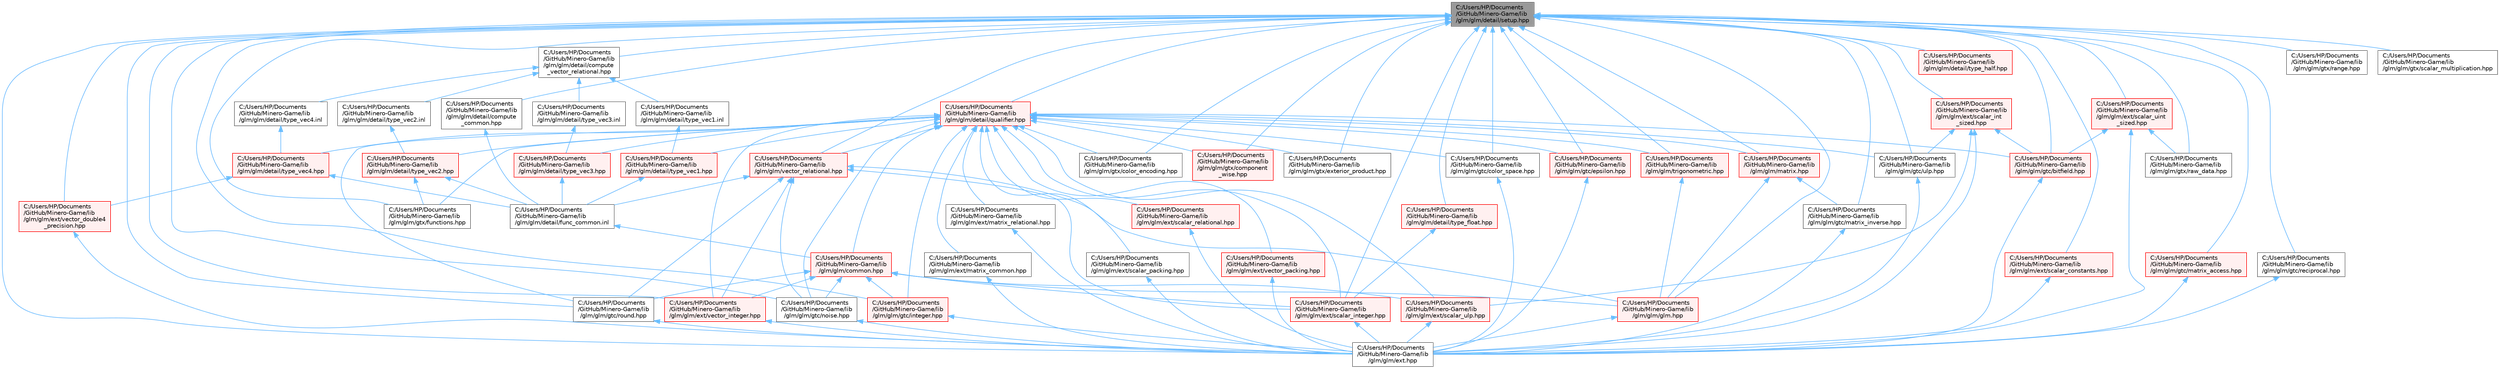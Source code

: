 digraph "C:/Users/HP/Documents/GitHub/Minero-Game/lib/glm/glm/detail/setup.hpp"
{
 // LATEX_PDF_SIZE
  bgcolor="transparent";
  edge [fontname=Helvetica,fontsize=10,labelfontname=Helvetica,labelfontsize=10];
  node [fontname=Helvetica,fontsize=10,shape=box,height=0.2,width=0.4];
  Node1 [id="Node000001",label="C:/Users/HP/Documents\l/GitHub/Minero-Game/lib\l/glm/glm/detail/setup.hpp",height=0.2,width=0.4,color="gray40", fillcolor="grey60", style="filled", fontcolor="black",tooltip=" "];
  Node1 -> Node2 [id="edge243_Node000001_Node000002",dir="back",color="steelblue1",style="solid",tooltip=" "];
  Node2 [id="Node000002",label="C:/Users/HP/Documents\l/GitHub/Minero-Game/lib\l/glm/glm/detail/compute\l_common.hpp",height=0.2,width=0.4,color="grey40", fillcolor="white", style="filled",URL="$lib_2glm_2glm_2detail_2compute__common_8hpp.html",tooltip=" "];
  Node2 -> Node3 [id="edge244_Node000002_Node000003",dir="back",color="steelblue1",style="solid",tooltip=" "];
  Node3 [id="Node000003",label="C:/Users/HP/Documents\l/GitHub/Minero-Game/lib\l/glm/glm/detail/func_common.inl",height=0.2,width=0.4,color="grey40", fillcolor="white", style="filled",URL="$lib_2glm_2glm_2detail_2func__common_8inl.html",tooltip=" "];
  Node3 -> Node4 [id="edge245_Node000003_Node000004",dir="back",color="steelblue1",style="solid",tooltip=" "];
  Node4 [id="Node000004",label="C:/Users/HP/Documents\l/GitHub/Minero-Game/lib\l/glm/glm/common.hpp",height=0.2,width=0.4,color="red", fillcolor="#FFF0F0", style="filled",URL="$lib_2glm_2glm_2common_8hpp.html",tooltip=" "];
  Node4 -> Node145 [id="edge246_Node000004_Node000145",dir="back",color="steelblue1",style="solid",tooltip=" "];
  Node145 [id="Node000145",label="C:/Users/HP/Documents\l/GitHub/Minero-Game/lib\l/glm/glm/ext/scalar_integer.hpp",height=0.2,width=0.4,color="red", fillcolor="#FFF0F0", style="filled",URL="$lib_2glm_2glm_2ext_2scalar__integer_8hpp.html",tooltip=" "];
  Node145 -> Node7 [id="edge247_Node000145_Node000007",dir="back",color="steelblue1",style="solid",tooltip=" "];
  Node7 [id="Node000007",label="C:/Users/HP/Documents\l/GitHub/Minero-Game/lib\l/glm/glm/ext.hpp",height=0.2,width=0.4,color="grey40", fillcolor="white", style="filled",URL="$lib_2glm_2glm_2ext_8hpp.html",tooltip=" "];
  Node4 -> Node153 [id="edge248_Node000004_Node000153",dir="back",color="steelblue1",style="solid",tooltip=" "];
  Node153 [id="Node000153",label="C:/Users/HP/Documents\l/GitHub/Minero-Game/lib\l/glm/glm/ext/scalar_ulp.hpp",height=0.2,width=0.4,color="red", fillcolor="#FFF0F0", style="filled",URL="$lib_2glm_2glm_2ext_2scalar__ulp_8hpp.html",tooltip=" "];
  Node153 -> Node7 [id="edge249_Node000153_Node000007",dir="back",color="steelblue1",style="solid",tooltip=" "];
  Node4 -> Node147 [id="edge250_Node000004_Node000147",dir="back",color="steelblue1",style="solid",tooltip=" "];
  Node147 [id="Node000147",label="C:/Users/HP/Documents\l/GitHub/Minero-Game/lib\l/glm/glm/ext/vector_integer.hpp",height=0.2,width=0.4,color="red", fillcolor="#FFF0F0", style="filled",URL="$lib_2glm_2glm_2ext_2vector__integer_8hpp.html",tooltip=" "];
  Node147 -> Node7 [id="edge251_Node000147_Node000007",dir="back",color="steelblue1",style="solid",tooltip=" "];
  Node4 -> Node20 [id="edge252_Node000004_Node000020",dir="back",color="steelblue1",style="solid",tooltip=" "];
  Node20 [id="Node000020",label="C:/Users/HP/Documents\l/GitHub/Minero-Game/lib\l/glm/glm/glm.hpp",height=0.2,width=0.4,color="red", fillcolor="#FFF0F0", style="filled",URL="$lib_2glm_2glm_2glm_8hpp.html",tooltip=" "];
  Node20 -> Node7 [id="edge253_Node000020_Node000007",dir="back",color="steelblue1",style="solid",tooltip=" "];
  Node4 -> Node165 [id="edge254_Node000004_Node000165",dir="back",color="steelblue1",style="solid",tooltip=" "];
  Node165 [id="Node000165",label="C:/Users/HP/Documents\l/GitHub/Minero-Game/lib\l/glm/glm/gtc/integer.hpp",height=0.2,width=0.4,color="red", fillcolor="#FFF0F0", style="filled",URL="$lib_2glm_2glm_2gtc_2integer_8hpp.html",tooltip=" "];
  Node165 -> Node7 [id="edge255_Node000165_Node000007",dir="back",color="steelblue1",style="solid",tooltip=" "];
  Node4 -> Node6 [id="edge256_Node000004_Node000006",dir="back",color="steelblue1",style="solid",tooltip=" "];
  Node6 [id="Node000006",label="C:/Users/HP/Documents\l/GitHub/Minero-Game/lib\l/glm/glm/gtc/noise.hpp",height=0.2,width=0.4,color="grey40", fillcolor="white", style="filled",URL="$lib_2glm_2glm_2gtc_2noise_8hpp.html",tooltip=" "];
  Node6 -> Node7 [id="edge257_Node000006_Node000007",dir="back",color="steelblue1",style="solid",tooltip=" "];
  Node4 -> Node149 [id="edge258_Node000004_Node000149",dir="back",color="steelblue1",style="solid",tooltip=" "];
  Node149 [id="Node000149",label="C:/Users/HP/Documents\l/GitHub/Minero-Game/lib\l/glm/glm/gtc/round.hpp",height=0.2,width=0.4,color="grey40", fillcolor="white", style="filled",URL="$lib_2glm_2glm_2gtc_2round_8hpp.html",tooltip=" "];
  Node149 -> Node7 [id="edge259_Node000149_Node000007",dir="back",color="steelblue1",style="solid",tooltip=" "];
  Node1 -> Node168 [id="edge260_Node000001_Node000168",dir="back",color="steelblue1",style="solid",tooltip=" "];
  Node168 [id="Node000168",label="C:/Users/HP/Documents\l/GitHub/Minero-Game/lib\l/glm/glm/detail/compute\l_vector_relational.hpp",height=0.2,width=0.4,color="grey40", fillcolor="white", style="filled",URL="$lib_2glm_2glm_2detail_2compute__vector__relational_8hpp.html",tooltip=" "];
  Node168 -> Node169 [id="edge261_Node000168_Node000169",dir="back",color="steelblue1",style="solid",tooltip=" "];
  Node169 [id="Node000169",label="C:/Users/HP/Documents\l/GitHub/Minero-Game/lib\l/glm/glm/detail/type_vec1.inl",height=0.2,width=0.4,color="grey40", fillcolor="white", style="filled",URL="$lib_2glm_2glm_2detail_2type__vec1_8inl.html",tooltip=" "];
  Node169 -> Node170 [id="edge262_Node000169_Node000170",dir="back",color="steelblue1",style="solid",tooltip=" "];
  Node170 [id="Node000170",label="C:/Users/HP/Documents\l/GitHub/Minero-Game/lib\l/glm/glm/detail/type_vec1.hpp",height=0.2,width=0.4,color="red", fillcolor="#FFF0F0", style="filled",URL="$lib_2glm_2glm_2detail_2type__vec1_8hpp.html",tooltip=" "];
  Node170 -> Node3 [id="edge263_Node000170_Node000003",dir="back",color="steelblue1",style="solid",tooltip=" "];
  Node168 -> Node186 [id="edge264_Node000168_Node000186",dir="back",color="steelblue1",style="solid",tooltip=" "];
  Node186 [id="Node000186",label="C:/Users/HP/Documents\l/GitHub/Minero-Game/lib\l/glm/glm/detail/type_vec2.inl",height=0.2,width=0.4,color="grey40", fillcolor="white", style="filled",URL="$lib_2glm_2glm_2detail_2type__vec2_8inl.html",tooltip=" "];
  Node186 -> Node187 [id="edge265_Node000186_Node000187",dir="back",color="steelblue1",style="solid",tooltip=" "];
  Node187 [id="Node000187",label="C:/Users/HP/Documents\l/GitHub/Minero-Game/lib\l/glm/glm/detail/type_vec2.hpp",height=0.2,width=0.4,color="red", fillcolor="#FFF0F0", style="filled",URL="$lib_2glm_2glm_2detail_2type__vec2_8hpp.html",tooltip=" "];
  Node187 -> Node3 [id="edge266_Node000187_Node000003",dir="back",color="steelblue1",style="solid",tooltip=" "];
  Node187 -> Node174 [id="edge267_Node000187_Node000174",dir="back",color="steelblue1",style="solid",tooltip=" "];
  Node174 [id="Node000174",label="C:/Users/HP/Documents\l/GitHub/Minero-Game/lib\l/glm/glm/gtx/functions.hpp",height=0.2,width=0.4,color="grey40", fillcolor="white", style="filled",URL="$lib_2glm_2glm_2gtx_2functions_8hpp.html",tooltip=" "];
  Node168 -> Node233 [id="edge268_Node000168_Node000233",dir="back",color="steelblue1",style="solid",tooltip=" "];
  Node233 [id="Node000233",label="C:/Users/HP/Documents\l/GitHub/Minero-Game/lib\l/glm/glm/detail/type_vec3.inl",height=0.2,width=0.4,color="grey40", fillcolor="white", style="filled",URL="$lib_2glm_2glm_2detail_2type__vec3_8inl.html",tooltip=" "];
  Node233 -> Node234 [id="edge269_Node000233_Node000234",dir="back",color="steelblue1",style="solid",tooltip=" "];
  Node234 [id="Node000234",label="C:/Users/HP/Documents\l/GitHub/Minero-Game/lib\l/glm/glm/detail/type_vec3.hpp",height=0.2,width=0.4,color="red", fillcolor="#FFF0F0", style="filled",URL="$lib_2glm_2glm_2detail_2type__vec3_8hpp.html",tooltip=" "];
  Node234 -> Node3 [id="edge270_Node000234_Node000003",dir="back",color="steelblue1",style="solid",tooltip=" "];
  Node168 -> Node267 [id="edge271_Node000168_Node000267",dir="back",color="steelblue1",style="solid",tooltip=" "];
  Node267 [id="Node000267",label="C:/Users/HP/Documents\l/GitHub/Minero-Game/lib\l/glm/glm/detail/type_vec4.inl",height=0.2,width=0.4,color="grey40", fillcolor="white", style="filled",URL="$lib_2glm_2glm_2detail_2type__vec4_8inl.html",tooltip=" "];
  Node267 -> Node268 [id="edge272_Node000267_Node000268",dir="back",color="steelblue1",style="solid",tooltip=" "];
  Node268 [id="Node000268",label="C:/Users/HP/Documents\l/GitHub/Minero-Game/lib\l/glm/glm/detail/type_vec4.hpp",height=0.2,width=0.4,color="red", fillcolor="#FFF0F0", style="filled",URL="$lib_2glm_2glm_2detail_2type__vec4_8hpp.html",tooltip=" "];
  Node268 -> Node3 [id="edge273_Node000268_Node000003",dir="back",color="steelblue1",style="solid",tooltip=" "];
  Node268 -> Node273 [id="edge274_Node000268_Node000273",dir="back",color="steelblue1",style="solid",tooltip=" "];
  Node273 [id="Node000273",label="C:/Users/HP/Documents\l/GitHub/Minero-Game/lib\l/glm/glm/ext/vector_double4\l_precision.hpp",height=0.2,width=0.4,color="red", fillcolor="#FFF0F0", style="filled",URL="$lib_2glm_2glm_2ext_2vector__double4__precision_8hpp.html",tooltip=" "];
  Node273 -> Node7 [id="edge275_Node000273_Node000007",dir="back",color="steelblue1",style="solid",tooltip=" "];
  Node1 -> Node280 [id="edge276_Node000001_Node000280",dir="back",color="steelblue1",style="solid",tooltip=" "];
  Node280 [id="Node000280",label="C:/Users/HP/Documents\l/GitHub/Minero-Game/lib\l/glm/glm/detail/qualifier.hpp",height=0.2,width=0.4,color="red", fillcolor="#FFF0F0", style="filled",URL="$lib_2glm_2glm_2detail_2qualifier_8hpp.html",tooltip=" "];
  Node280 -> Node4 [id="edge277_Node000280_Node000004",dir="back",color="steelblue1",style="solid",tooltip=" "];
  Node280 -> Node170 [id="edge278_Node000280_Node000170",dir="back",color="steelblue1",style="solid",tooltip=" "];
  Node280 -> Node187 [id="edge279_Node000280_Node000187",dir="back",color="steelblue1",style="solid",tooltip=" "];
  Node280 -> Node234 [id="edge280_Node000280_Node000234",dir="back",color="steelblue1",style="solid",tooltip=" "];
  Node280 -> Node268 [id="edge281_Node000280_Node000268",dir="back",color="steelblue1",style="solid",tooltip=" "];
  Node280 -> Node122 [id="edge282_Node000280_Node000122",dir="back",color="steelblue1",style="solid",tooltip=" "];
  Node122 [id="Node000122",label="C:/Users/HP/Documents\l/GitHub/Minero-Game/lib\l/glm/glm/ext/matrix_common.hpp",height=0.2,width=0.4,color="grey40", fillcolor="white", style="filled",URL="$lib_2glm_2glm_2ext_2matrix__common_8hpp.html",tooltip=" "];
  Node122 -> Node7 [id="edge283_Node000122_Node000007",dir="back",color="steelblue1",style="solid",tooltip=" "];
  Node280 -> Node142 [id="edge284_Node000280_Node000142",dir="back",color="steelblue1",style="solid",tooltip=" "];
  Node142 [id="Node000142",label="C:/Users/HP/Documents\l/GitHub/Minero-Game/lib\l/glm/glm/ext/matrix_relational.hpp",height=0.2,width=0.4,color="grey40", fillcolor="white", style="filled",URL="$lib_2glm_2glm_2ext_2matrix__relational_8hpp.html",tooltip=" "];
  Node142 -> Node7 [id="edge285_Node000142_Node000007",dir="back",color="steelblue1",style="solid",tooltip=" "];
  Node280 -> Node145 [id="edge286_Node000280_Node000145",dir="back",color="steelblue1",style="solid",tooltip=" "];
  Node280 -> Node281 [id="edge287_Node000280_Node000281",dir="back",color="steelblue1",style="solid",tooltip=" "];
  Node281 [id="Node000281",label="C:/Users/HP/Documents\l/GitHub/Minero-Game/lib\l/glm/glm/ext/scalar_packing.hpp",height=0.2,width=0.4,color="grey40", fillcolor="white", style="filled",URL="$lib_2glm_2glm_2ext_2scalar__packing_8hpp.html",tooltip=" "];
  Node281 -> Node7 [id="edge288_Node000281_Node000007",dir="back",color="steelblue1",style="solid",tooltip=" "];
  Node280 -> Node151 [id="edge289_Node000280_Node000151",dir="back",color="steelblue1",style="solid",tooltip=" "];
  Node151 [id="Node000151",label="C:/Users/HP/Documents\l/GitHub/Minero-Game/lib\l/glm/glm/ext/scalar_relational.hpp",height=0.2,width=0.4,color="red", fillcolor="#FFF0F0", style="filled",URL="$lib_2glm_2glm_2ext_2scalar__relational_8hpp.html",tooltip=" "];
  Node151 -> Node7 [id="edge290_Node000151_Node000007",dir="back",color="steelblue1",style="solid",tooltip=" "];
  Node280 -> Node153 [id="edge291_Node000280_Node000153",dir="back",color="steelblue1",style="solid",tooltip=" "];
  Node280 -> Node147 [id="edge292_Node000280_Node000147",dir="back",color="steelblue1",style="solid",tooltip=" "];
  Node280 -> Node282 [id="edge293_Node000280_Node000282",dir="back",color="steelblue1",style="solid",tooltip=" "];
  Node282 [id="Node000282",label="C:/Users/HP/Documents\l/GitHub/Minero-Game/lib\l/glm/glm/ext/vector_packing.hpp",height=0.2,width=0.4,color="red", fillcolor="#FFF0F0", style="filled",URL="$lib_2glm_2glm_2ext_2vector__packing_8hpp.html",tooltip=" "];
  Node282 -> Node7 [id="edge294_Node000282_Node000007",dir="back",color="steelblue1",style="solid",tooltip=" "];
  Node280 -> Node85 [id="edge295_Node000280_Node000085",dir="back",color="steelblue1",style="solid",tooltip=" "];
  Node85 [id="Node000085",label="C:/Users/HP/Documents\l/GitHub/Minero-Game/lib\l/glm/glm/gtc/bitfield.hpp",height=0.2,width=0.4,color="red", fillcolor="#FFF0F0", style="filled",URL="$lib_2glm_2glm_2gtc_2bitfield_8hpp.html",tooltip=" "];
  Node85 -> Node7 [id="edge296_Node000085_Node000007",dir="back",color="steelblue1",style="solid",tooltip=" "];
  Node280 -> Node172 [id="edge297_Node000280_Node000172",dir="back",color="steelblue1",style="solid",tooltip=" "];
  Node172 [id="Node000172",label="C:/Users/HP/Documents\l/GitHub/Minero-Game/lib\l/glm/glm/gtc/color_space.hpp",height=0.2,width=0.4,color="grey40", fillcolor="white", style="filled",URL="$lib_2glm_2glm_2gtc_2color__space_8hpp.html",tooltip=" "];
  Node172 -> Node7 [id="edge298_Node000172_Node000007",dir="back",color="steelblue1",style="solid",tooltip=" "];
  Node280 -> Node161 [id="edge299_Node000280_Node000161",dir="back",color="steelblue1",style="solid",tooltip=" "];
  Node161 [id="Node000161",label="C:/Users/HP/Documents\l/GitHub/Minero-Game/lib\l/glm/glm/gtc/epsilon.hpp",height=0.2,width=0.4,color="red", fillcolor="#FFF0F0", style="filled",URL="$lib_2glm_2glm_2gtc_2epsilon_8hpp.html",tooltip=" "];
  Node161 -> Node7 [id="edge300_Node000161_Node000007",dir="back",color="steelblue1",style="solid",tooltip=" "];
  Node280 -> Node165 [id="edge301_Node000280_Node000165",dir="back",color="steelblue1",style="solid",tooltip=" "];
  Node280 -> Node6 [id="edge302_Node000280_Node000006",dir="back",color="steelblue1",style="solid",tooltip=" "];
  Node280 -> Node149 [id="edge303_Node000280_Node000149",dir="back",color="steelblue1",style="solid",tooltip=" "];
  Node280 -> Node156 [id="edge304_Node000280_Node000156",dir="back",color="steelblue1",style="solid",tooltip=" "];
  Node156 [id="Node000156",label="C:/Users/HP/Documents\l/GitHub/Minero-Game/lib\l/glm/glm/gtc/ulp.hpp",height=0.2,width=0.4,color="grey40", fillcolor="white", style="filled",URL="$lib_2glm_2glm_2gtc_2ulp_8hpp.html",tooltip=" "];
  Node156 -> Node7 [id="edge305_Node000156_Node000007",dir="back",color="steelblue1",style="solid",tooltip=" "];
  Node280 -> Node257 [id="edge306_Node000280_Node000257",dir="back",color="steelblue1",style="solid",tooltip=" "];
  Node257 [id="Node000257",label="C:/Users/HP/Documents\l/GitHub/Minero-Game/lib\l/glm/glm/gtx/color_encoding.hpp",height=0.2,width=0.4,color="grey40", fillcolor="white", style="filled",URL="$lib_2glm_2glm_2gtx_2color__encoding_8hpp.html",tooltip=" "];
  Node280 -> Node284 [id="edge307_Node000280_Node000284",dir="back",color="steelblue1",style="solid",tooltip=" "];
  Node284 [id="Node000284",label="C:/Users/HP/Documents\l/GitHub/Minero-Game/lib\l/glm/glm/gtx/component\l_wise.hpp",height=0.2,width=0.4,color="red", fillcolor="#FFF0F0", style="filled",URL="$lib_2glm_2glm_2gtx_2component__wise_8hpp.html",tooltip=" "];
  Node280 -> Node285 [id="edge308_Node000280_Node000285",dir="back",color="steelblue1",style="solid",tooltip=" "];
  Node285 [id="Node000285",label="C:/Users/HP/Documents\l/GitHub/Minero-Game/lib\l/glm/glm/gtx/exterior_product.hpp",height=0.2,width=0.4,color="grey40", fillcolor="white", style="filled",URL="$lib_2glm_2glm_2gtx_2exterior__product_8hpp.html",tooltip=" "];
  Node280 -> Node174 [id="edge309_Node000280_Node000174",dir="back",color="steelblue1",style="solid",tooltip=" "];
  Node280 -> Node11 [id="edge310_Node000280_Node000011",dir="back",color="steelblue1",style="solid",tooltip=" "];
  Node11 [id="Node000011",label="C:/Users/HP/Documents\l/GitHub/Minero-Game/lib\l/glm/glm/matrix.hpp",height=0.2,width=0.4,color="red", fillcolor="#FFF0F0", style="filled",URL="$lib_2glm_2glm_2matrix_8hpp.html",tooltip=" "];
  Node11 -> Node20 [id="edge311_Node000011_Node000020",dir="back",color="steelblue1",style="solid",tooltip=" "];
  Node11 -> Node70 [id="edge312_Node000011_Node000070",dir="back",color="steelblue1",style="solid",tooltip=" "];
  Node70 [id="Node000070",label="C:/Users/HP/Documents\l/GitHub/Minero-Game/lib\l/glm/glm/gtc/matrix_inverse.hpp",height=0.2,width=0.4,color="grey40", fillcolor="white", style="filled",URL="$lib_2glm_2glm_2gtc_2matrix__inverse_8hpp.html",tooltip=" "];
  Node70 -> Node7 [id="edge313_Node000070_Node000007",dir="back",color="steelblue1",style="solid",tooltip=" "];
  Node280 -> Node287 [id="edge314_Node000280_Node000287",dir="back",color="steelblue1",style="solid",tooltip=" "];
  Node287 [id="Node000287",label="C:/Users/HP/Documents\l/GitHub/Minero-Game/lib\l/glm/glm/trigonometric.hpp",height=0.2,width=0.4,color="red", fillcolor="#FFF0F0", style="filled",URL="$lib_2glm_2glm_2trigonometric_8hpp.html",tooltip=" "];
  Node287 -> Node20 [id="edge315_Node000287_Node000020",dir="back",color="steelblue1",style="solid",tooltip=" "];
  Node280 -> Node291 [id="edge316_Node000280_Node000291",dir="back",color="steelblue1",style="solid",tooltip=" "];
  Node291 [id="Node000291",label="C:/Users/HP/Documents\l/GitHub/Minero-Game/lib\l/glm/glm/vector_relational.hpp",height=0.2,width=0.4,color="red", fillcolor="#FFF0F0", style="filled",URL="$lib_2glm_2glm_2vector__relational_8hpp.html",tooltip=" "];
  Node291 -> Node3 [id="edge317_Node000291_Node000003",dir="back",color="steelblue1",style="solid",tooltip=" "];
  Node291 -> Node145 [id="edge318_Node000291_Node000145",dir="back",color="steelblue1",style="solid",tooltip=" "];
  Node291 -> Node147 [id="edge319_Node000291_Node000147",dir="back",color="steelblue1",style="solid",tooltip=" "];
  Node291 -> Node20 [id="edge320_Node000291_Node000020",dir="back",color="steelblue1",style="solid",tooltip=" "];
  Node291 -> Node6 [id="edge321_Node000291_Node000006",dir="back",color="steelblue1",style="solid",tooltip=" "];
  Node291 -> Node149 [id="edge322_Node000291_Node000149",dir="back",color="steelblue1",style="solid",tooltip=" "];
  Node1 -> Node294 [id="edge323_Node000001_Node000294",dir="back",color="steelblue1",style="solid",tooltip=" "];
  Node294 [id="Node000294",label="C:/Users/HP/Documents\l/GitHub/Minero-Game/lib\l/glm/glm/detail/type_float.hpp",height=0.2,width=0.4,color="red", fillcolor="#FFF0F0", style="filled",URL="$lib_2glm_2glm_2detail_2type__float_8hpp.html",tooltip=" "];
  Node294 -> Node145 [id="edge324_Node000294_Node000145",dir="back",color="steelblue1",style="solid",tooltip=" "];
  Node1 -> Node296 [id="edge325_Node000001_Node000296",dir="back",color="steelblue1",style="solid",tooltip=" "];
  Node296 [id="Node000296",label="C:/Users/HP/Documents\l/GitHub/Minero-Game/lib\l/glm/glm/detail/type_half.hpp",height=0.2,width=0.4,color="red", fillcolor="#FFF0F0", style="filled",URL="$lib_2glm_2glm_2detail_2type__half_8hpp.html",tooltip=" "];
  Node1 -> Node7 [id="edge326_Node000001_Node000007",dir="back",color="steelblue1",style="solid",tooltip=" "];
  Node1 -> Node297 [id="edge327_Node000001_Node000297",dir="back",color="steelblue1",style="solid",tooltip=" "];
  Node297 [id="Node000297",label="C:/Users/HP/Documents\l/GitHub/Minero-Game/lib\l/glm/glm/ext/scalar_constants.hpp",height=0.2,width=0.4,color="red", fillcolor="#FFF0F0", style="filled",URL="$lib_2glm_2glm_2ext_2scalar__constants_8hpp.html",tooltip=" "];
  Node297 -> Node7 [id="edge328_Node000297_Node000007",dir="back",color="steelblue1",style="solid",tooltip=" "];
  Node1 -> Node304 [id="edge329_Node000001_Node000304",dir="back",color="steelblue1",style="solid",tooltip=" "];
  Node304 [id="Node000304",label="C:/Users/HP/Documents\l/GitHub/Minero-Game/lib\l/glm/glm/ext/scalar_int\l_sized.hpp",height=0.2,width=0.4,color="red", fillcolor="#FFF0F0", style="filled",URL="$lib_2glm_2glm_2ext_2scalar__int__sized_8hpp.html",tooltip=" "];
  Node304 -> Node7 [id="edge330_Node000304_Node000007",dir="back",color="steelblue1",style="solid",tooltip=" "];
  Node304 -> Node153 [id="edge331_Node000304_Node000153",dir="back",color="steelblue1",style="solid",tooltip=" "];
  Node304 -> Node85 [id="edge332_Node000304_Node000085",dir="back",color="steelblue1",style="solid",tooltip=" "];
  Node304 -> Node156 [id="edge333_Node000304_Node000156",dir="back",color="steelblue1",style="solid",tooltip=" "];
  Node1 -> Node145 [id="edge334_Node000001_Node000145",dir="back",color="steelblue1",style="solid",tooltip=" "];
  Node1 -> Node305 [id="edge335_Node000001_Node000305",dir="back",color="steelblue1",style="solid",tooltip=" "];
  Node305 [id="Node000305",label="C:/Users/HP/Documents\l/GitHub/Minero-Game/lib\l/glm/glm/ext/scalar_uint\l_sized.hpp",height=0.2,width=0.4,color="red", fillcolor="#FFF0F0", style="filled",URL="$lib_2glm_2glm_2ext_2scalar__uint__sized_8hpp.html",tooltip=" "];
  Node305 -> Node7 [id="edge336_Node000305_Node000007",dir="back",color="steelblue1",style="solid",tooltip=" "];
  Node305 -> Node85 [id="edge337_Node000305_Node000085",dir="back",color="steelblue1",style="solid",tooltip=" "];
  Node305 -> Node306 [id="edge338_Node000305_Node000306",dir="back",color="steelblue1",style="solid",tooltip=" "];
  Node306 [id="Node000306",label="C:/Users/HP/Documents\l/GitHub/Minero-Game/lib\l/glm/glm/gtx/raw_data.hpp",height=0.2,width=0.4,color="grey40", fillcolor="white", style="filled",URL="$lib_2glm_2glm_2gtx_2raw__data_8hpp.html",tooltip=" "];
  Node1 -> Node273 [id="edge339_Node000001_Node000273",dir="back",color="steelblue1",style="solid",tooltip=" "];
  Node1 -> Node147 [id="edge340_Node000001_Node000147",dir="back",color="steelblue1",style="solid",tooltip=" "];
  Node1 -> Node20 [id="edge341_Node000001_Node000020",dir="back",color="steelblue1",style="solid",tooltip=" "];
  Node1 -> Node85 [id="edge342_Node000001_Node000085",dir="back",color="steelblue1",style="solid",tooltip=" "];
  Node1 -> Node172 [id="edge343_Node000001_Node000172",dir="back",color="steelblue1",style="solid",tooltip=" "];
  Node1 -> Node161 [id="edge344_Node000001_Node000161",dir="back",color="steelblue1",style="solid",tooltip=" "];
  Node1 -> Node165 [id="edge345_Node000001_Node000165",dir="back",color="steelblue1",style="solid",tooltip=" "];
  Node1 -> Node307 [id="edge346_Node000001_Node000307",dir="back",color="steelblue1",style="solid",tooltip=" "];
  Node307 [id="Node000307",label="C:/Users/HP/Documents\l/GitHub/Minero-Game/lib\l/glm/glm/gtc/matrix_access.hpp",height=0.2,width=0.4,color="red", fillcolor="#FFF0F0", style="filled",URL="$lib_2glm_2glm_2gtc_2matrix__access_8hpp.html",tooltip=" "];
  Node307 -> Node7 [id="edge347_Node000307_Node000007",dir="back",color="steelblue1",style="solid",tooltip=" "];
  Node1 -> Node70 [id="edge348_Node000001_Node000070",dir="back",color="steelblue1",style="solid",tooltip=" "];
  Node1 -> Node6 [id="edge349_Node000001_Node000006",dir="back",color="steelblue1",style="solid",tooltip=" "];
  Node1 -> Node289 [id="edge350_Node000001_Node000289",dir="back",color="steelblue1",style="solid",tooltip=" "];
  Node289 [id="Node000289",label="C:/Users/HP/Documents\l/GitHub/Minero-Game/lib\l/glm/glm/gtc/reciprocal.hpp",height=0.2,width=0.4,color="grey40", fillcolor="white", style="filled",URL="$lib_2glm_2glm_2gtc_2reciprocal_8hpp.html",tooltip=" "];
  Node289 -> Node7 [id="edge351_Node000289_Node000007",dir="back",color="steelblue1",style="solid",tooltip=" "];
  Node1 -> Node149 [id="edge352_Node000001_Node000149",dir="back",color="steelblue1",style="solid",tooltip=" "];
  Node1 -> Node156 [id="edge353_Node000001_Node000156",dir="back",color="steelblue1",style="solid",tooltip=" "];
  Node1 -> Node257 [id="edge354_Node000001_Node000257",dir="back",color="steelblue1",style="solid",tooltip=" "];
  Node1 -> Node284 [id="edge355_Node000001_Node000284",dir="back",color="steelblue1",style="solid",tooltip=" "];
  Node1 -> Node285 [id="edge356_Node000001_Node000285",dir="back",color="steelblue1",style="solid",tooltip=" "];
  Node1 -> Node174 [id="edge357_Node000001_Node000174",dir="back",color="steelblue1",style="solid",tooltip=" "];
  Node1 -> Node73 [id="edge358_Node000001_Node000073",dir="back",color="steelblue1",style="solid",tooltip=" "];
  Node73 [id="Node000073",label="C:/Users/HP/Documents\l/GitHub/Minero-Game/lib\l/glm/glm/gtx/range.hpp",height=0.2,width=0.4,color="grey40", fillcolor="white", style="filled",URL="$lib_2glm_2glm_2gtx_2range_8hpp.html",tooltip=" "];
  Node1 -> Node306 [id="edge359_Node000001_Node000306",dir="back",color="steelblue1",style="solid",tooltip=" "];
  Node1 -> Node74 [id="edge360_Node000001_Node000074",dir="back",color="steelblue1",style="solid",tooltip=" "];
  Node74 [id="Node000074",label="C:/Users/HP/Documents\l/GitHub/Minero-Game/lib\l/glm/glm/gtx/scalar_multiplication.hpp",height=0.2,width=0.4,color="grey40", fillcolor="white", style="filled",URL="$lib_2glm_2glm_2gtx_2scalar__multiplication_8hpp.html",tooltip=" "];
  Node1 -> Node11 [id="edge361_Node000001_Node000011",dir="back",color="steelblue1",style="solid",tooltip=" "];
  Node1 -> Node287 [id="edge362_Node000001_Node000287",dir="back",color="steelblue1",style="solid",tooltip=" "];
  Node1 -> Node291 [id="edge363_Node000001_Node000291",dir="back",color="steelblue1",style="solid",tooltip=" "];
}
